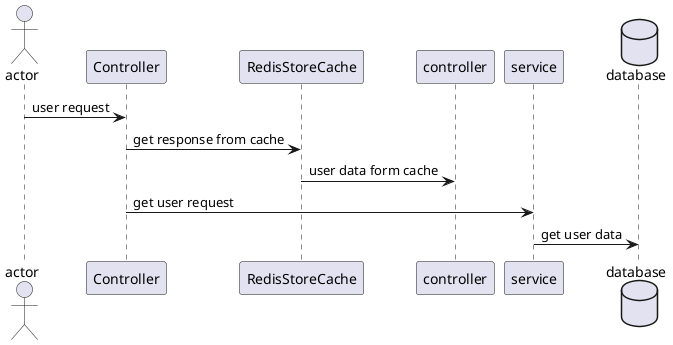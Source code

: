 @startuml

actor       actor       as actor
actor -> Controller : user request
Controller -> RedisStoreCache : get response from cache
RedisStoreCache -> controller : user data form cache

Controller -> service : get user request

database    database    as database

service -> database : get user data

@enduml